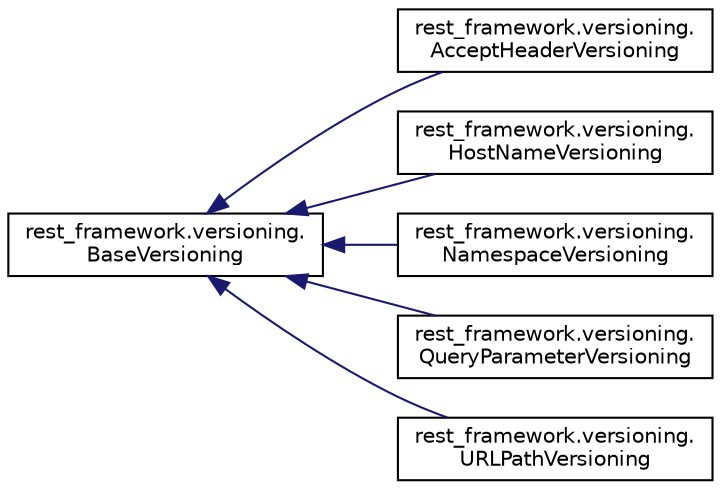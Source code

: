 digraph "Graphical Class Hierarchy"
{
 // LATEX_PDF_SIZE
  edge [fontname="Helvetica",fontsize="10",labelfontname="Helvetica",labelfontsize="10"];
  node [fontname="Helvetica",fontsize="10",shape=record];
  rankdir="LR";
  Node0 [label="rest_framework.versioning.\lBaseVersioning",height=0.2,width=0.4,color="black", fillcolor="white", style="filled",URL="$classrest__framework_1_1versioning_1_1_base_versioning.html",tooltip=" "];
  Node0 -> Node1 [dir="back",color="midnightblue",fontsize="10",style="solid",fontname="Helvetica"];
  Node1 [label="rest_framework.versioning.\lAcceptHeaderVersioning",height=0.2,width=0.4,color="black", fillcolor="white", style="filled",URL="$classrest__framework_1_1versioning_1_1_accept_header_versioning.html",tooltip=" "];
  Node0 -> Node2 [dir="back",color="midnightblue",fontsize="10",style="solid",fontname="Helvetica"];
  Node2 [label="rest_framework.versioning.\lHostNameVersioning",height=0.2,width=0.4,color="black", fillcolor="white", style="filled",URL="$classrest__framework_1_1versioning_1_1_host_name_versioning.html",tooltip=" "];
  Node0 -> Node3 [dir="back",color="midnightblue",fontsize="10",style="solid",fontname="Helvetica"];
  Node3 [label="rest_framework.versioning.\lNamespaceVersioning",height=0.2,width=0.4,color="black", fillcolor="white", style="filled",URL="$classrest__framework_1_1versioning_1_1_namespace_versioning.html",tooltip=" "];
  Node0 -> Node4 [dir="back",color="midnightblue",fontsize="10",style="solid",fontname="Helvetica"];
  Node4 [label="rest_framework.versioning.\lQueryParameterVersioning",height=0.2,width=0.4,color="black", fillcolor="white", style="filled",URL="$classrest__framework_1_1versioning_1_1_query_parameter_versioning.html",tooltip=" "];
  Node0 -> Node5 [dir="back",color="midnightblue",fontsize="10",style="solid",fontname="Helvetica"];
  Node5 [label="rest_framework.versioning.\lURLPathVersioning",height=0.2,width=0.4,color="black", fillcolor="white", style="filled",URL="$classrest__framework_1_1versioning_1_1_u_r_l_path_versioning.html",tooltip=" "];
}
